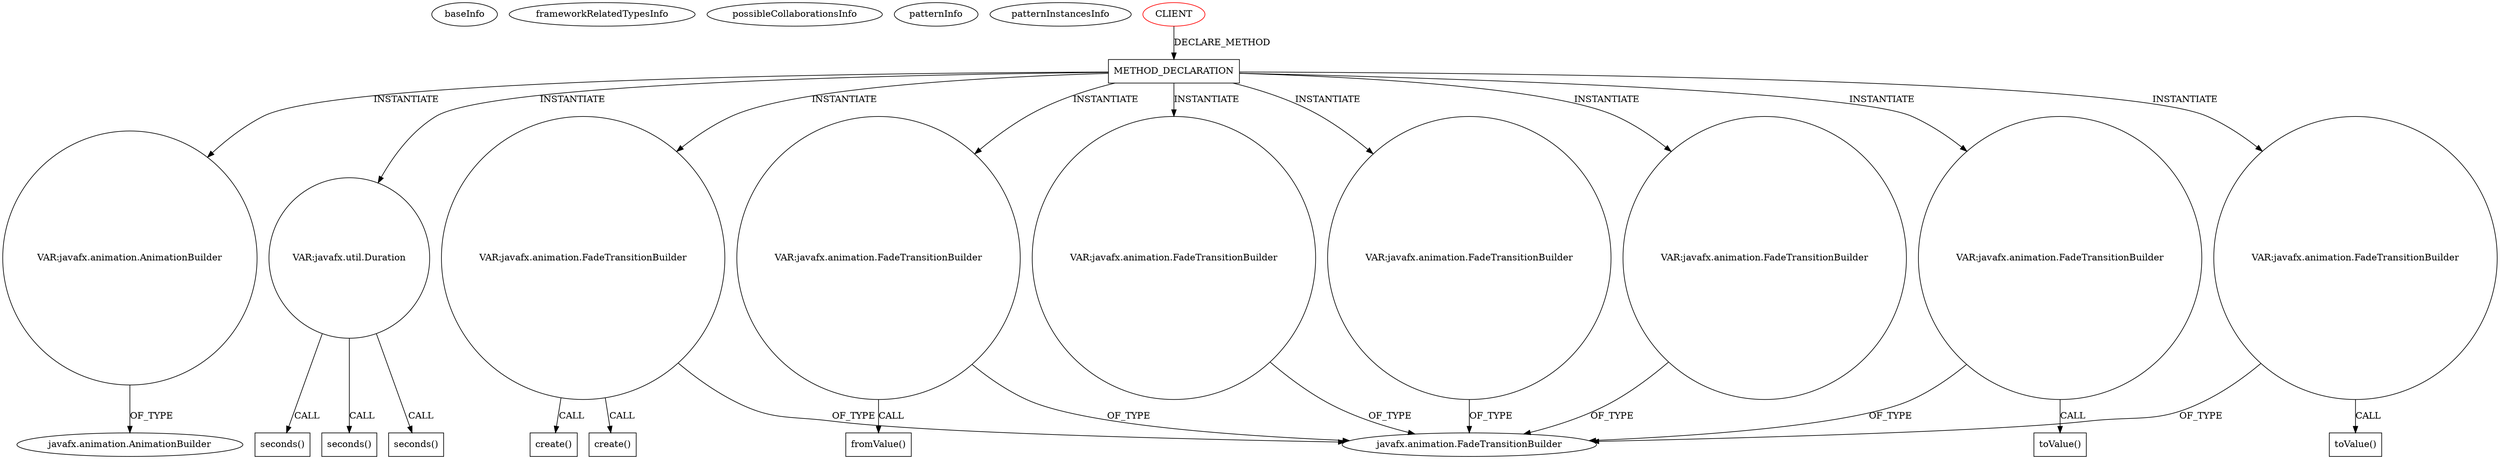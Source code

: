 digraph {
baseInfo[graphId=4375,category="pattern",isAnonymous=false,possibleRelation=false]
frameworkRelatedTypesInfo[]
possibleCollaborationsInfo[]
patternInfo[frequency=2.0,patternRootClient=0]
patternInstancesInfo[0="7thwheel-medaka-chan~/7thwheel-medaka-chan/medaka-chan-master/src/seventhwheel/pos/controller/MainController.java~MainController~25",1="Maxxa-MT-common~/Maxxa-MT-common/MT-common-master/src/cz/commons/example/graphics/branchNode/BranchElementExample.java~BranchElementExample~916"]
294[label="javafx.animation.FadeTransitionBuilder",vertexType="FRAMEWORK_CLASS_TYPE",isFrameworkType=false]
298[label="VAR:javafx.animation.FadeTransitionBuilder",vertexType="VARIABLE_EXPRESION",isFrameworkType=false,shape=circle]
299[label="fromValue()",vertexType="INSIDE_CALL",isFrameworkType=false,shape=box]
288[label="METHOD_DECLARATION",vertexType="CLIENT_METHOD_DECLARATION",isFrameworkType=false,shape=box]
0[label="CLIENT",vertexType="ROOT_CLIENT_CLASS_DECLARATION",isFrameworkType=false,color=red]
325[label="VAR:javafx.animation.AnimationBuilder",vertexType="VARIABLE_EXPRESION",isFrameworkType=false,shape=circle]
327[label="javafx.animation.AnimationBuilder",vertexType="FRAMEWORK_CLASS_TYPE",isFrameworkType=false]
310[label="VAR:javafx.util.Duration",vertexType="VARIABLE_EXPRESION",isFrameworkType=false,shape=circle]
334[label="seconds()",vertexType="INSIDE_CALL",isFrameworkType=false,shape=box]
311[label="seconds()",vertexType="INSIDE_CALL",isFrameworkType=false,shape=box]
336[label="seconds()",vertexType="INSIDE_CALL",isFrameworkType=false,shape=box]
307[label="VAR:javafx.animation.FadeTransitionBuilder",vertexType="VARIABLE_EXPRESION",isFrameworkType=false,shape=circle]
308[label="create()",vertexType="INSIDE_CALL",isFrameworkType=false,shape=box]
332[label="create()",vertexType="INSIDE_CALL",isFrameworkType=false,shape=box]
316[label="VAR:javafx.animation.FadeTransitionBuilder",vertexType="VARIABLE_EXPRESION",isFrameworkType=false,shape=circle]
317[label="toValue()",vertexType="INSIDE_CALL",isFrameworkType=false,shape=box]
295[label="VAR:javafx.animation.FadeTransitionBuilder",vertexType="VARIABLE_EXPRESION",isFrameworkType=false,shape=circle]
296[label="toValue()",vertexType="INSIDE_CALL",isFrameworkType=false,shape=box]
301[label="VAR:javafx.animation.FadeTransitionBuilder",vertexType="VARIABLE_EXPRESION",isFrameworkType=false,shape=circle]
292[label="VAR:javafx.animation.FadeTransitionBuilder",vertexType="VARIABLE_EXPRESION",isFrameworkType=false,shape=circle]
313[label="VAR:javafx.animation.FadeTransitionBuilder",vertexType="VARIABLE_EXPRESION",isFrameworkType=false,shape=circle]
288->325[label="INSTANTIATE"]
310->311[label="CALL"]
307->308[label="CALL"]
288->295[label="INSTANTIATE"]
307->294[label="OF_TYPE"]
288->313[label="INSTANTIATE"]
292->294[label="OF_TYPE"]
301->294[label="OF_TYPE"]
295->296[label="CALL"]
288->316[label="INSTANTIATE"]
307->332[label="CALL"]
295->294[label="OF_TYPE"]
298->294[label="OF_TYPE"]
288->292[label="INSTANTIATE"]
288->301[label="INSTANTIATE"]
316->294[label="OF_TYPE"]
288->307[label="INSTANTIATE"]
288->310[label="INSTANTIATE"]
288->298[label="INSTANTIATE"]
325->327[label="OF_TYPE"]
313->294[label="OF_TYPE"]
316->317[label="CALL"]
310->336[label="CALL"]
310->334[label="CALL"]
298->299[label="CALL"]
0->288[label="DECLARE_METHOD"]
}
